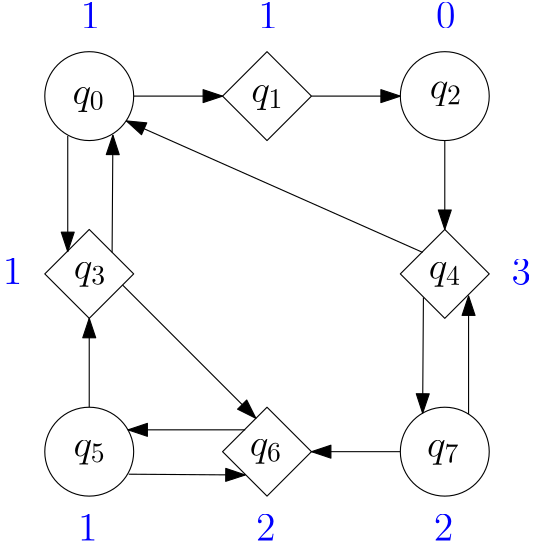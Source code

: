 <?xml version="1.0"?>
<!DOCTYPE ipe SYSTEM "ipe.dtd">
<ipe version="70218" creator="Ipe 7.2.23">
<info created="D:20220614151950" modified="D:20220622160337"/>
<ipestyle name="basic">
<symbol name="arrow/arc(spx)">
<path stroke="sym-stroke" fill="sym-stroke" pen="sym-pen">
0 0 m
-1 0.333 l
-1 -0.333 l
h
</path>
</symbol>
<symbol name="arrow/farc(spx)">
<path stroke="sym-stroke" fill="white" pen="sym-pen">
0 0 m
-1 0.333 l
-1 -0.333 l
h
</path>
</symbol>
<symbol name="arrow/ptarc(spx)">
<path stroke="sym-stroke" fill="sym-stroke" pen="sym-pen">
0 0 m
-1 0.333 l
-0.8 0 l
-1 -0.333 l
h
</path>
</symbol>
<symbol name="arrow/fptarc(spx)">
<path stroke="sym-stroke" fill="white" pen="sym-pen">
0 0 m
-1 0.333 l
-0.8 0 l
-1 -0.333 l
h
</path>
</symbol>
<symbol name="mark/circle(sx)" transformations="translations">
<path fill="sym-stroke">
0.6 0 0 0.6 0 0 e
0.4 0 0 0.4 0 0 e
</path>
</symbol>
<symbol name="mark/disk(sx)" transformations="translations">
<path fill="sym-stroke">
0.6 0 0 0.6 0 0 e
</path>
</symbol>
<symbol name="mark/fdisk(sfx)" transformations="translations">
<group>
<path fill="sym-fill">
0.5 0 0 0.5 0 0 e
</path>
<path fill="sym-stroke" fillrule="eofill">
0.6 0 0 0.6 0 0 e
0.4 0 0 0.4 0 0 e
</path>
</group>
</symbol>
<symbol name="mark/box(sx)" transformations="translations">
<path fill="sym-stroke" fillrule="eofill">
-0.6 -0.6 m
0.6 -0.6 l
0.6 0.6 l
-0.6 0.6 l
h
-0.4 -0.4 m
0.4 -0.4 l
0.4 0.4 l
-0.4 0.4 l
h
</path>
</symbol>
<symbol name="mark/square(sx)" transformations="translations">
<path fill="sym-stroke">
-0.6 -0.6 m
0.6 -0.6 l
0.6 0.6 l
-0.6 0.6 l
h
</path>
</symbol>
<symbol name="mark/fsquare(sfx)" transformations="translations">
<group>
<path fill="sym-fill">
-0.5 -0.5 m
0.5 -0.5 l
0.5 0.5 l
-0.5 0.5 l
h
</path>
<path fill="sym-stroke" fillrule="eofill">
-0.6 -0.6 m
0.6 -0.6 l
0.6 0.6 l
-0.6 0.6 l
h
-0.4 -0.4 m
0.4 -0.4 l
0.4 0.4 l
-0.4 0.4 l
h
</path>
</group>
</symbol>
<symbol name="mark/cross(sx)" transformations="translations">
<group>
<path fill="sym-stroke">
-0.43 -0.57 m
0.57 0.43 l
0.43 0.57 l
-0.57 -0.43 l
h
</path>
<path fill="sym-stroke">
-0.43 0.57 m
0.57 -0.43 l
0.43 -0.57 l
-0.57 0.43 l
h
</path>
</group>
</symbol>
<symbol name="arrow/fnormal(spx)">
<path stroke="sym-stroke" fill="white" pen="sym-pen">
0 0 m
-1 0.333 l
-1 -0.333 l
h
</path>
</symbol>
<symbol name="arrow/pointed(spx)">
<path stroke="sym-stroke" fill="sym-stroke" pen="sym-pen">
0 0 m
-1 0.333 l
-0.8 0 l
-1 -0.333 l
h
</path>
</symbol>
<symbol name="arrow/fpointed(spx)">
<path stroke="sym-stroke" fill="white" pen="sym-pen">
0 0 m
-1 0.333 l
-0.8 0 l
-1 -0.333 l
h
</path>
</symbol>
<symbol name="arrow/linear(spx)">
<path stroke="sym-stroke" pen="sym-pen">
-1 0.333 m
0 0 l
-1 -0.333 l
</path>
</symbol>
<symbol name="arrow/fdouble(spx)">
<path stroke="sym-stroke" fill="white" pen="sym-pen">
0 0 m
-1 0.333 l
-1 -0.333 l
h
-1 0 m
-2 0.333 l
-2 -0.333 l
h
</path>
</symbol>
<symbol name="arrow/double(spx)">
<path stroke="sym-stroke" fill="sym-stroke" pen="sym-pen">
0 0 m
-1 0.333 l
-1 -0.333 l
h
-1 0 m
-2 0.333 l
-2 -0.333 l
h
</path>
</symbol>
<symbol name="arrow/mid-normal(spx)">
<path stroke="sym-stroke" fill="sym-stroke" pen="sym-pen">
0.5 0 m
-0.5 0.333 l
-0.5 -0.333 l
h
</path>
</symbol>
<symbol name="arrow/mid-fnormal(spx)">
<path stroke="sym-stroke" fill="white" pen="sym-pen">
0.5 0 m
-0.5 0.333 l
-0.5 -0.333 l
h
</path>
</symbol>
<symbol name="arrow/mid-pointed(spx)">
<path stroke="sym-stroke" fill="sym-stroke" pen="sym-pen">
0.5 0 m
-0.5 0.333 l
-0.3 0 l
-0.5 -0.333 l
h
</path>
</symbol>
<symbol name="arrow/mid-fpointed(spx)">
<path stroke="sym-stroke" fill="white" pen="sym-pen">
0.5 0 m
-0.5 0.333 l
-0.3 0 l
-0.5 -0.333 l
h
</path>
</symbol>
<symbol name="arrow/mid-double(spx)">
<path stroke="sym-stroke" fill="sym-stroke" pen="sym-pen">
1 0 m
0 0.333 l
0 -0.333 l
h
0 0 m
-1 0.333 l
-1 -0.333 l
h
</path>
</symbol>
<symbol name="arrow/mid-fdouble(spx)">
<path stroke="sym-stroke" fill="white" pen="sym-pen">
1 0 m
0 0.333 l
0 -0.333 l
h
0 0 m
-1 0.333 l
-1 -0.333 l
h
</path>
</symbol>
<anglesize name="22.5 deg" value="22.5"/>
<anglesize name="30 deg" value="30"/>
<anglesize name="45 deg" value="45"/>
<anglesize name="60 deg" value="60"/>
<anglesize name="90 deg" value="90"/>
<arrowsize name="large" value="10"/>
<arrowsize name="small" value="5"/>
<arrowsize name="tiny" value="3"/>
<color name="blue" value="0 0 1"/>
<color name="brown" value="0.647 0.165 0.165"/>
<color name="darkblue" value="0 0 0.545"/>
<color name="darkcyan" value="0 0.545 0.545"/>
<color name="darkgray" value="0.663"/>
<color name="darkgreen" value="0 0.392 0"/>
<color name="darkmagenta" value="0.545 0 0.545"/>
<color name="darkorange" value="1 0.549 0"/>
<color name="darkred" value="0.545 0 0"/>
<color name="gold" value="1 0.843 0"/>
<color name="gray" value="0.745"/>
<color name="green" value="0 1 0"/>
<color name="lightblue" value="0.678 0.847 0.902"/>
<color name="lightcyan" value="0.878 1 1"/>
<color name="lightgray" value="0.827"/>
<color name="lightgreen" value="0.565 0.933 0.565"/>
<color name="lightyellow" value="1 1 0.878"/>
<color name="navy" value="0 0 0.502"/>
<color name="orange" value="1 0.647 0"/>
<color name="pink" value="1 0.753 0.796"/>
<color name="purple" value="0.627 0.125 0.941"/>
<color name="red" value="1 0 0"/>
<color name="seagreen" value="0.18 0.545 0.341"/>
<color name="turquoise" value="0.251 0.878 0.816"/>
<color name="violet" value="0.933 0.51 0.933"/>
<color name="yellow" value="1 1 0"/>
<dashstyle name="dash dot dotted" value="[4 2 1 2 1 2] 0"/>
<dashstyle name="dash dotted" value="[4 2 1 2] 0"/>
<dashstyle name="dashed" value="[4] 0"/>
<dashstyle name="dotted" value="[1 3] 0"/>
<gridsize name="10 pts (~3.5 mm)" value="10"/>
<gridsize name="14 pts (~5 mm)" value="14"/>
<gridsize name="16 pts (~6 mm)" value="16"/>
<gridsize name="20 pts (~7 mm)" value="20"/>
<gridsize name="28 pts (~10 mm)" value="28"/>
<gridsize name="32 pts (~12 mm)" value="32"/>
<gridsize name="4 pts" value="4"/>
<gridsize name="56 pts (~20 mm)" value="56"/>
<gridsize name="8 pts (~3 mm)" value="8"/>
<opacity name="10%" value="0.1"/>
<opacity name="30%" value="0.3"/>
<opacity name="50%" value="0.5"/>
<opacity name="75%" value="0.75"/>
<pen name="fat" value="1.2"/>
<pen name="heavier" value="0.8"/>
<pen name="ultrafat" value="2"/>
<symbolsize name="large" value="5"/>
<symbolsize name="small" value="2"/>
<symbolsize name="tiny" value="1.1"/>
<textsize name="Huge" value="\Huge"/>
<textsize name="LARGE" value="\LARGE"/>
<textsize name="Large" value="\Large"/>
<textsize name="footnote" value="\footnotesize"/>
<textsize name="huge" value="\huge"/>
<textsize name="large" value="\large"/>
<textsize name="small" value="\small"/>
<textsize name="tiny" value="\tiny"/>
<textstyle name="center" begin="\begin{center}" end="\end{center}"/>
<textstyle name="item" begin="\begin{itemize}\item{}" end="\end{itemize}"/>
<textstyle name="itemize" begin="\begin{itemize}" end="\end{itemize}"/>
<tiling name="falling" angle="-60" step="4" width="1"/>
<tiling name="rising" angle="30" step="4" width="1"/>
</ipestyle>
<page>
<layer name="alpha"/>
<view layers="alpha" active="alpha"/>
<text layer="alpha" matrix="1 0 0 1 189.979 1.18761" transformations="translations" pos="156 764" stroke="black" type="label" width="11.708" height="6.176" depth="2.79" valign="baseline" size="Large" style="math">q_0</text>
<text matrix="1 0 0 1 174.583 1.34051" transformations="translations" pos="235.751 764.541" stroke="black" type="label" width="11.708" height="6.176" depth="2.79" valign="baseline" size="Large" style="math">q_1</text>
<text matrix="1 0 0 1 320 65.5835" transformations="translations" pos="154.598 701.597" stroke="black" type="label" width="11.708" height="6.176" depth="2.79" valign="baseline" size="Large" style="math">q_2</text>
<text matrix="1 0 0 1 317.229 64.7917" transformations="translations" pos="156.973 637.466" stroke="black" type="label" width="11.708" height="6.176" depth="2.79" valign="baseline" size="Large" style="math">q_4</text>
<text matrix="1 0 0 1 254.021 65.1876" transformations="translations" pos="92.446 637.071" stroke="black" type="label" width="11.708" height="6.176" depth="2.79" valign="baseline" size="Large" style="math">q_3</text>
<text matrix="1 0 0 1 124.437 1.58348" transformations="translations" pos="221.896 636.675" stroke="black" type="label" width="11.708" height="6.176" depth="2.79" valign="baseline" size="Large" style="math">q_5</text>
<text matrix="1 0 0 1 253.625 63.6041" transformations="translations" pos="156.181 574.919" stroke="black" type="label" width="11.708" height="6.176" depth="2.79" valign="baseline" size="Large" style="math">q_6</text>
<path matrix="1 0 0 1 96 80" stroke="black">
16 0 0 16 256 688 e
</path>
<path matrix="1 0 0 1 192 -64" stroke="black">
144 768 m
160 784 l
176 768 l
160 752 l
h
</path>
<path matrix="1 0 0 1 96 -48" stroke="black">
16 0 0 16 256 688 e
</path>
<path matrix="1 0 0 1 256 -128" stroke="black">
144 768 m
160 784 l
176 768 l
160 752 l
h
</path>
<path matrix="1 0 0 1 224 -48" stroke="black">
16 0 0 16 256 688 e
</path>
<path matrix="1 0 0 1 224 80" stroke="black">
16 0 0 16 256 688 e
</path>
<path matrix="1 0 0 1 256 0" stroke="black">
144 768 m
160 784 l
176 768 l
160 752 l
h
</path>
<path matrix="1 0 0 1 320 -64" stroke="black">
144 768 m
160 784 l
176 768 l
160 752 l
h
</path>
<path stroke="black" arrow="normal/normal">
352 656 m
352 688 l
</path>
<path stroke="black" arrow="normal/normal">
464 640 m
432 640 l
</path>
<path stroke="black" arrow="normal/normal">
480 752 m
480 720 l
</path>
<path stroke="black" arrow="normal/normal">
368 768 m
400 768 l
</path>
<path stroke="black" arrow="normal/normal">
432 768 m
464 768 l
</path>
<path stroke="black" arrow="normal/normal">
360.234 711.738 m
360.519 753.944 l
</path>
<path stroke="black" arrow="normal/normal">
344.264 753.659 m
344.264 712.024 l
</path>
<path stroke="black" arrow="normal/normal">
472.307 695.483 m
472.022 653.848 l
</path>
<path stroke="black" arrow="normal/normal">
488.562 653.563 m
488.562 696.054 l
</path>
<path stroke="black" arrow="normal/normal">
408.143 647.859 m
365.937 647.859 l
</path>
<path stroke="black" arrow="normal/normal">
366.222 631.89 m
408.143 631.605 l
</path>
<path stroke="black" arrow="normal/normal">
472.022 711.738 m
365.367 759.077 l
</path>
<text matrix="1 0 0 1 192.877 0.357" transformations="translations" pos="156 792" stroke="blue" type="label" width="7.024" height="9.245" depth="0" valign="baseline" size="Large" style="math">1</text>
<text matrix="1 0 0 1 256.877 0.357" transformations="translations" pos="156 792" stroke="blue" type="label" width="7.024" height="9.245" depth="0" valign="baseline" size="Large" style="math">1</text>
<text matrix="1 0 0 1 320.877 0.357" transformations="translations" pos="156 792" stroke="blue" type="label" width="7.024" height="9.245" depth="0" valign="baseline" size="Large" style="math">0</text>
<text matrix="1 0 0 1 164.877 -91.643" transformations="translations" pos="156 792" stroke="blue" type="label" width="7.024" height="9.245" depth="0" valign="baseline" size="Large" style="math">1</text>
<text matrix="1 0 0 1 324 56" transformations="translations" pos="152 552" stroke="blue" type="label" width="7.024" height="9.245" depth="0" valign="baseline" size="Large" style="math">2</text>
<text matrix="1 0 0 1 196 56" transformations="translations" pos="152 552" stroke="blue" type="label" width="7.024" height="9.245" depth="0" valign="baseline" size="Large" style="math">1</text>
<text matrix="1 0 0 1 260 56" transformations="translations" pos="152 552" stroke="blue" type="label" width="7.024" height="9.245" depth="0" valign="baseline" size="Large" style="math">2</text>
<text matrix="1 0 0 1 319.042 -63.4618" transformations="translations" pos="154.598 701.597" stroke="black" type="label" width="11.708" height="6.176" depth="2.79" valign="baseline" size="Large" style="math">q_7</text>
<text transformations="translations" pos="504 700" stroke="blue" type="label" width="7.024" height="9.245" depth="0" valign="baseline" size="Large" style="math">3</text>
<path matrix="1 0 0 1 4 4" stroke="black" arrow="normal/normal">
360 696 m
408 648 l
</path>
</page>
</ipe>
